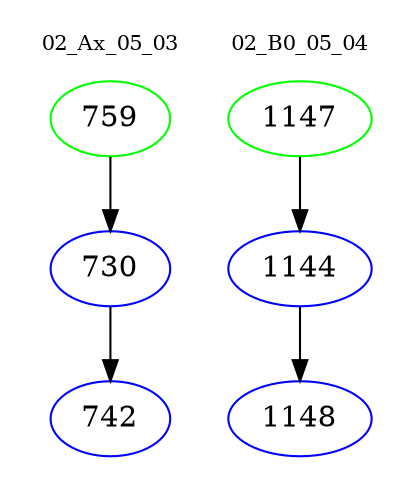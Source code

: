 digraph{
subgraph cluster_0 {
color = white
label = "02_Ax_05_03";
fontsize=10;
T0_759 [label="759", color="green"]
T0_759 -> T0_730 [color="black"]
T0_730 [label="730", color="blue"]
T0_730 -> T0_742 [color="black"]
T0_742 [label="742", color="blue"]
}
subgraph cluster_1 {
color = white
label = "02_B0_05_04";
fontsize=10;
T1_1147 [label="1147", color="green"]
T1_1147 -> T1_1144 [color="black"]
T1_1144 [label="1144", color="blue"]
T1_1144 -> T1_1148 [color="black"]
T1_1148 [label="1148", color="blue"]
}
}
